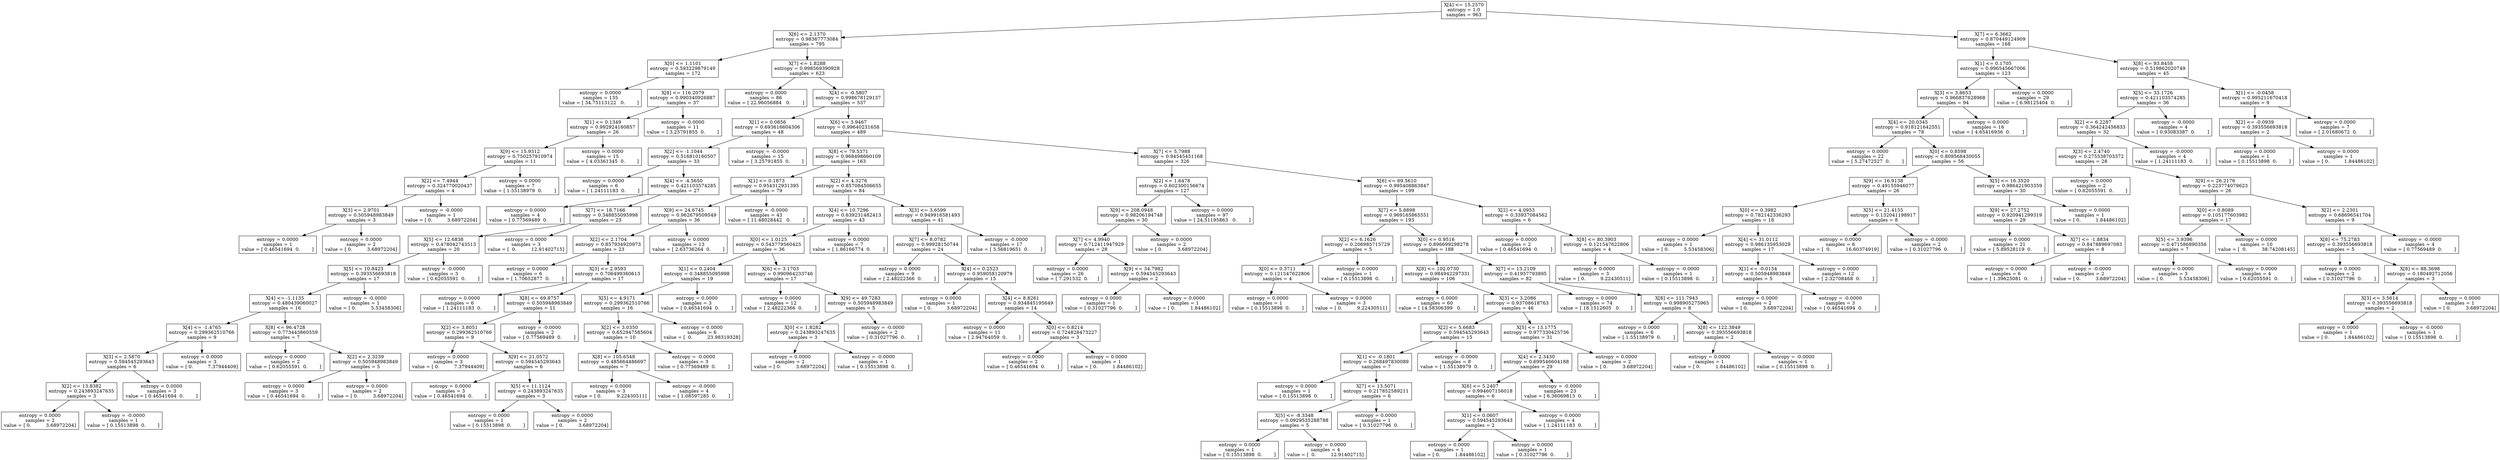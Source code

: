digraph Tree {
0 [label="X[4] <= 15.2570\nentropy = 1.0\nsamples = 963", shape="box"] ;
1 [label="X[6] <= 2.1370\nentropy = 0.98367773084\nsamples = 795", shape="box"] ;
0 -> 1 ;
2 [label="X[0] <= 1.1101\nentropy = 0.593229879149\nsamples = 172", shape="box"] ;
1 -> 2 ;
3 [label="entropy = 0.0000\nsamples = 135\nvalue = [ 34.75113122   0.        ]", shape="box"] ;
2 -> 3 ;
4 [label="X[8] <= 116.2079\nentropy = 0.990340926887\nsamples = 37", shape="box"] ;
2 -> 4 ;
5 [label="X[1] <= 0.1349\nentropy = 0.992924160857\nsamples = 26", shape="box"] ;
4 -> 5 ;
6 [label="X[9] <= 15.9312\nentropy = 0.750257910974\nsamples = 11", shape="box"] ;
5 -> 6 ;
7 [label="X[2] <= 7.4944\nentropy = 0.324770020437\nsamples = 4", shape="box"] ;
6 -> 7 ;
8 [label="X[3] <= 2.9701\nentropy = 0.505948983849\nsamples = 3", shape="box"] ;
7 -> 8 ;
9 [label="entropy = 0.0000\nsamples = 1\nvalue = [ 0.46541694  0.        ]", shape="box"] ;
8 -> 9 ;
10 [label="entropy = 0.0000\nsamples = 2\nvalue = [ 0.          3.68972204]", shape="box"] ;
8 -> 10 ;
11 [label="entropy = -0.0000\nsamples = 1\nvalue = [ 0.          3.68972204]", shape="box"] ;
7 -> 11 ;
12 [label="entropy = 0.0000\nsamples = 7\nvalue = [ 1.55138979  0.        ]", shape="box"] ;
6 -> 12 ;
13 [label="entropy = 0.0000\nsamples = 15\nvalue = [ 4.03361345  0.        ]", shape="box"] ;
5 -> 13 ;
14 [label="entropy = -0.0000\nsamples = 11\nvalue = [ 3.25791855  0.        ]", shape="box"] ;
4 -> 14 ;
15 [label="X[7] <= 1.8288\nentropy = 0.998569390928\nsamples = 623", shape="box"] ;
1 -> 15 ;
16 [label="entropy = 0.0000\nsamples = 86\nvalue = [ 22.96056884   0.        ]", shape="box"] ;
15 -> 16 ;
17 [label="X[4] <= -0.5807\nentropy = 0.998678129137\nsamples = 537", shape="box"] ;
15 -> 17 ;
18 [label="X[1] <= 0.0856\nentropy = 0.693616604306\nsamples = 48", shape="box"] ;
17 -> 18 ;
19 [label="X[2] <= -1.1044\nentropy = 0.516810160507\nsamples = 33", shape="box"] ;
18 -> 19 ;
20 [label="entropy = 0.0000\nsamples = 6\nvalue = [ 1.24111183  0.        ]", shape="box"] ;
19 -> 20 ;
21 [label="X[4] <= -4.5650\nentropy = 0.421103574285\nsamples = 27", shape="box"] ;
19 -> 21 ;
22 [label="entropy = 0.0000\nsamples = 4\nvalue = [ 0.77569489  0.        ]", shape="box"] ;
21 -> 22 ;
23 [label="X[7] <= 18.7166\nentropy = 0.348855095998\nsamples = 23", shape="box"] ;
21 -> 23 ;
24 [label="X[5] <= 12.6838\nentropy = 0.478042743513\nsamples = 20", shape="box"] ;
23 -> 24 ;
25 [label="X[5] <= 10.8423\nentropy = 0.393556693818\nsamples = 17", shape="box"] ;
24 -> 25 ;
26 [label="X[4] <= -1.1135\nentropy = 0.480439060027\nsamples = 16", shape="box"] ;
25 -> 26 ;
27 [label="X[4] <= -1.4765\nentropy = 0.299362510766\nsamples = 9", shape="box"] ;
26 -> 27 ;
28 [label="X[3] <= 2.5870\nentropy = 0.594545293643\nsamples = 6", shape="box"] ;
27 -> 28 ;
29 [label="X[2] <= 13.8382\nentropy = 0.243893247635\nsamples = 3", shape="box"] ;
28 -> 29 ;
30 [label="entropy = 0.0000\nsamples = 2\nvalue = [ 0.          3.68972204]", shape="box"] ;
29 -> 30 ;
31 [label="entropy = -0.0000\nsamples = 1\nvalue = [ 0.15513898  0.        ]", shape="box"] ;
29 -> 31 ;
32 [label="entropy = 0.0000\nsamples = 3\nvalue = [ 0.46541694  0.        ]", shape="box"] ;
28 -> 32 ;
33 [label="entropy = 0.0000\nsamples = 3\nvalue = [ 0.          7.37944409]", shape="box"] ;
27 -> 33 ;
34 [label="X[8] <= 96.4728\nentropy = 0.773443860559\nsamples = 7", shape="box"] ;
26 -> 34 ;
35 [label="entropy = 0.0000\nsamples = 2\nvalue = [ 0.62055591  0.        ]", shape="box"] ;
34 -> 35 ;
36 [label="X[2] <= 2.3239\nentropy = 0.505948983849\nsamples = 5", shape="box"] ;
34 -> 36 ;
37 [label="entropy = 0.0000\nsamples = 3\nvalue = [ 0.46541694  0.        ]", shape="box"] ;
36 -> 37 ;
38 [label="entropy = 0.0000\nsamples = 2\nvalue = [ 0.          3.68972204]", shape="box"] ;
36 -> 38 ;
39 [label="entropy = -0.0000\nsamples = 1\nvalue = [ 0.          5.53458306]", shape="box"] ;
25 -> 39 ;
40 [label="entropy = -0.0000\nsamples = 3\nvalue = [ 0.62055591  0.        ]", shape="box"] ;
24 -> 40 ;
41 [label="entropy = 0.0000\nsamples = 3\nvalue = [  0.          12.91402715]", shape="box"] ;
23 -> 41 ;
42 [label="entropy = -0.0000\nsamples = 15\nvalue = [ 3.25791855  0.        ]", shape="box"] ;
18 -> 42 ;
43 [label="X[6] <= 3.9467\nentropy = 0.99640231658\nsamples = 489", shape="box"] ;
17 -> 43 ;
44 [label="X[8] <= 79.5371\nentropy = 0.968498660109\nsamples = 163", shape="box"] ;
43 -> 44 ;
45 [label="X[1] <= 0.1873\nentropy = 0.954312931395\nsamples = 79", shape="box"] ;
44 -> 45 ;
46 [label="X[9] <= 24.6745\nentropy = 0.962679509549\nsamples = 36", shape="box"] ;
45 -> 46 ;
47 [label="X[2] <= 2.1704\nentropy = 0.857934920973\nsamples = 23", shape="box"] ;
46 -> 47 ;
48 [label="entropy = 0.0000\nsamples = 6\nvalue = [ 1.70652877  0.        ]", shape="box"] ;
47 -> 48 ;
49 [label="X[3] <= 2.9593\nentropy = 0.706499360613\nsamples = 17", shape="box"] ;
47 -> 49 ;
50 [label="entropy = 0.0000\nsamples = 6\nvalue = [ 1.24111183  0.        ]", shape="box"] ;
49 -> 50 ;
51 [label="X[8] <= 69.8757\nentropy = 0.505948983849\nsamples = 11", shape="box"] ;
49 -> 51 ;
52 [label="X[2] <= 3.8051\nentropy = 0.299362510766\nsamples = 9", shape="box"] ;
51 -> 52 ;
53 [label="entropy = 0.0000\nsamples = 3\nvalue = [ 0.          7.37944409]", shape="box"] ;
52 -> 53 ;
54 [label="X[9] <= 21.0572\nentropy = 0.594545293643\nsamples = 6", shape="box"] ;
52 -> 54 ;
55 [label="entropy = 0.0000\nsamples = 3\nvalue = [ 0.46541694  0.        ]", shape="box"] ;
54 -> 55 ;
56 [label="X[5] <= 11.1124\nentropy = 0.243893247635\nsamples = 3", shape="box"] ;
54 -> 56 ;
57 [label="entropy = 0.0000\nsamples = 1\nvalue = [ 0.15513898  0.        ]", shape="box"] ;
56 -> 57 ;
58 [label="entropy = 0.0000\nsamples = 2\nvalue = [ 0.          3.68972204]", shape="box"] ;
56 -> 58 ;
59 [label="entropy = -0.0000\nsamples = 2\nvalue = [ 0.77569489  0.        ]", shape="box"] ;
51 -> 59 ;
60 [label="entropy = 0.0000\nsamples = 13\nvalue = [ 2.63736264  0.        ]", shape="box"] ;
46 -> 60 ;
61 [label="entropy = -0.0000\nsamples = 43\nvalue = [ 11.48028442   0.        ]", shape="box"] ;
45 -> 61 ;
62 [label="X[2] <= 4.3276\nentropy = 0.857084506655\nsamples = 84", shape="box"] ;
44 -> 62 ;
63 [label="X[4] <= 10.7296\nentropy = 0.639231482413\nsamples = 43", shape="box"] ;
62 -> 63 ;
64 [label="X[0] <= 1.0125\nentropy = 0.543779560425\nsamples = 36", shape="box"] ;
63 -> 64 ;
65 [label="X[1] <= 0.2404\nentropy = 0.348855095998\nsamples = 19", shape="box"] ;
64 -> 65 ;
66 [label="X[5] <= 4.9171\nentropy = 0.299362510766\nsamples = 16", shape="box"] ;
65 -> 66 ;
67 [label="X[2] <= 3.0350\nentropy = 0.652947585604\nsamples = 10", shape="box"] ;
66 -> 67 ;
68 [label="X[8] <= 105.6548\nentropy = 0.485664486697\nsamples = 7", shape="box"] ;
67 -> 68 ;
69 [label="entropy = 0.0000\nsamples = 3\nvalue = [ 0.          9.22430511]", shape="box"] ;
68 -> 69 ;
70 [label="entropy = -0.0000\nsamples = 4\nvalue = [ 1.08597285  0.        ]", shape="box"] ;
68 -> 70 ;
71 [label="entropy = -0.0000\nsamples = 3\nvalue = [ 0.77569489  0.        ]", shape="box"] ;
67 -> 71 ;
72 [label="entropy = 0.0000\nsamples = 6\nvalue = [  0.          23.98319328]", shape="box"] ;
66 -> 72 ;
73 [label="entropy = 0.0000\nsamples = 3\nvalue = [ 0.46541694  0.        ]", shape="box"] ;
65 -> 73 ;
74 [label="X[6] <= 3.1703\nentropy = 0.990964233746\nsamples = 17", shape="box"] ;
64 -> 74 ;
75 [label="entropy = 0.0000\nsamples = 12\nvalue = [ 2.48222366  0.        ]", shape="box"] ;
74 -> 75 ;
76 [label="X[9] <= 49.7283\nentropy = 0.505948983849\nsamples = 5", shape="box"] ;
74 -> 76 ;
77 [label="X[0] <= 1.8282\nentropy = 0.243893247635\nsamples = 3", shape="box"] ;
76 -> 77 ;
78 [label="entropy = 0.0000\nsamples = 2\nvalue = [ 0.          3.68972204]", shape="box"] ;
77 -> 78 ;
79 [label="entropy = -0.0000\nsamples = 1\nvalue = [ 0.15513898  0.        ]", shape="box"] ;
77 -> 79 ;
80 [label="entropy = -0.0000\nsamples = 2\nvalue = [ 0.31027796  0.        ]", shape="box"] ;
76 -> 80 ;
81 [label="entropy = 0.0000\nsamples = 7\nvalue = [ 1.86166774  0.        ]", shape="box"] ;
63 -> 81 ;
82 [label="X[3] <= 3.6599\nentropy = 0.949916581493\nsamples = 41", shape="box"] ;
62 -> 82 ;
83 [label="X[7] <= 8.0782\nentropy = 0.99928150744\nsamples = 24", shape="box"] ;
82 -> 83 ;
84 [label="entropy = 0.0000\nsamples = 9\nvalue = [ 2.48222366  0.        ]", shape="box"] ;
83 -> 84 ;
85 [label="X[4] <= 0.2523\nentropy = 0.959058120979\nsamples = 15", shape="box"] ;
83 -> 85 ;
86 [label="entropy = 0.0000\nsamples = 1\nvalue = [ 0.          3.68972204]", shape="box"] ;
85 -> 86 ;
87 [label="X[4] <= 8.8261\nentropy = 0.934845195649\nsamples = 14", shape="box"] ;
85 -> 87 ;
88 [label="entropy = 0.0000\nsamples = 11\nvalue = [ 2.94764059  0.        ]", shape="box"] ;
87 -> 88 ;
89 [label="X[0] <= 0.8214\nentropy = 0.724828473227\nsamples = 3", shape="box"] ;
87 -> 89 ;
90 [label="entropy = 0.0000\nsamples = 2\nvalue = [ 0.46541694  0.        ]", shape="box"] ;
89 -> 90 ;
91 [label="entropy = 0.0000\nsamples = 1\nvalue = [ 0.          1.84486102]", shape="box"] ;
89 -> 91 ;
92 [label="entropy = -0.0000\nsamples = 17\nvalue = [ 3.56819651  0.        ]", shape="box"] ;
82 -> 92 ;
93 [label="X[7] <= 5.7988\nentropy = 0.94545451168\nsamples = 326", shape="box"] ;
43 -> 93 ;
94 [label="X[2] <= 1.6478\nentropy = 0.602300156674\nsamples = 127", shape="box"] ;
93 -> 94 ;
95 [label="X[9] <= 208.0948\nentropy = 0.98206194748\nsamples = 30", shape="box"] ;
94 -> 95 ;
96 [label="X[7] <= 4.9940\nentropy = 0.712411947929\nsamples = 28", shape="box"] ;
95 -> 96 ;
97 [label="entropy = 0.0000\nsamples = 26\nvalue = [ 7.291532  0.      ]", shape="box"] ;
96 -> 97 ;
98 [label="X[9] <= 34.7982\nentropy = 0.594545293643\nsamples = 2", shape="box"] ;
96 -> 98 ;
99 [label="entropy = 0.0000\nsamples = 1\nvalue = [ 0.31027796  0.        ]", shape="box"] ;
98 -> 99 ;
100 [label="entropy = 0.0000\nsamples = 1\nvalue = [ 0.          1.84486102]", shape="box"] ;
98 -> 100 ;
101 [label="entropy = 0.0000\nsamples = 2\nvalue = [ 0.          3.68972204]", shape="box"] ;
95 -> 101 ;
102 [label="entropy = 0.0000\nsamples = 97\nvalue = [ 24.51195863   0.        ]", shape="box"] ;
94 -> 102 ;
103 [label="X[6] <= 69.5610\nentropy = 0.995408863847\nsamples = 199", shape="box"] ;
93 -> 103 ;
104 [label="X[7] <= 5.8898\nentropy = 0.969165865551\nsamples = 193", shape="box"] ;
103 -> 104 ;
105 [label="X[2] <= 6.1626\nentropy = 0.206985715729\nsamples = 5", shape="box"] ;
104 -> 105 ;
106 [label="X[0] <= 0.3711\nentropy = 0.121547622806\nsamples = 4", shape="box"] ;
105 -> 106 ;
107 [label="entropy = 0.0000\nsamples = 1\nvalue = [ 0.15513898  0.        ]", shape="box"] ;
106 -> 107 ;
108 [label="entropy = 0.0000\nsamples = 3\nvalue = [ 0.          9.22430511]", shape="box"] ;
106 -> 108 ;
109 [label="entropy = 0.0000\nsamples = 1\nvalue = [ 0.15513898  0.        ]", shape="box"] ;
105 -> 109 ;
110 [label="X[0] <= 0.9516\nentropy = 0.896699298278\nsamples = 188", shape="box"] ;
104 -> 110 ;
111 [label="X[8] <= 102.0730\nentropy = 0.984942297331\nsamples = 106", shape="box"] ;
110 -> 111 ;
112 [label="entropy = 0.0000\nsamples = 60\nvalue = [ 14.58306399   0.        ]", shape="box"] ;
111 -> 112 ;
113 [label="X[3] <= 3.2086\nentropy = 0.93708618763\nsamples = 46", shape="box"] ;
111 -> 113 ;
114 [label="X[2] <= 5.6683\nentropy = 0.594545293643\nsamples = 15", shape="box"] ;
113 -> 114 ;
115 [label="X[1] <= -0.1801\nentropy = 0.268497830089\nsamples = 7", shape="box"] ;
114 -> 115 ;
116 [label="entropy = 0.0000\nsamples = 1\nvalue = [ 0.15513898  0.        ]", shape="box"] ;
115 -> 116 ;
117 [label="X[7] <= 13.5071\nentropy = 0.217852589211\nsamples = 6", shape="box"] ;
115 -> 117 ;
118 [label="X[5] <= -8.3348\nentropy = 0.0929535288788\nsamples = 5", shape="box"] ;
117 -> 118 ;
119 [label="entropy = 0.0000\nsamples = 1\nvalue = [ 0.15513898  0.        ]", shape="box"] ;
118 -> 119 ;
120 [label="entropy = 0.0000\nsamples = 4\nvalue = [  0.          12.91402715]", shape="box"] ;
118 -> 120 ;
121 [label="entropy = 0.0000\nsamples = 1\nvalue = [ 0.31027796  0.        ]", shape="box"] ;
117 -> 121 ;
122 [label="entropy = -0.0000\nsamples = 8\nvalue = [ 1.55138979  0.        ]", shape="box"] ;
114 -> 122 ;
123 [label="X[5] <= 13.1775\nentropy = 0.977330425736\nsamples = 31", shape="box"] ;
113 -> 123 ;
124 [label="X[4] <= 2.3430\nentropy = 0.699546604188\nsamples = 29", shape="box"] ;
123 -> 124 ;
125 [label="X[6] <= 5.2407\nentropy = 0.994607156018\nsamples = 6", shape="box"] ;
124 -> 125 ;
126 [label="X[1] <= 0.0607\nentropy = 0.594545293643\nsamples = 2", shape="box"] ;
125 -> 126 ;
127 [label="entropy = 0.0000\nsamples = 1\nvalue = [ 0.          1.84486102]", shape="box"] ;
126 -> 127 ;
128 [label="entropy = 0.0000\nsamples = 1\nvalue = [ 0.31027796  0.        ]", shape="box"] ;
126 -> 128 ;
129 [label="entropy = 0.0000\nsamples = 4\nvalue = [ 1.24111183  0.        ]", shape="box"] ;
125 -> 129 ;
130 [label="entropy = -0.0000\nsamples = 23\nvalue = [ 6.36069813  0.        ]", shape="box"] ;
124 -> 130 ;
131 [label="entropy = 0.0000\nsamples = 2\nvalue = [ 0.          3.68972204]", shape="box"] ;
123 -> 131 ;
132 [label="X[7] <= 13.2109\nentropy = 0.41957793895\nsamples = 82", shape="box"] ;
110 -> 132 ;
133 [label="entropy = 0.0000\nsamples = 74\nvalue = [ 18.1512605   0.       ]", shape="box"] ;
132 -> 133 ;
134 [label="X[8] <= 111.7943\nentropy = 0.998905275965\nsamples = 8", shape="box"] ;
132 -> 134 ;
135 [label="entropy = 0.0000\nsamples = 6\nvalue = [ 1.55138979  0.        ]", shape="box"] ;
134 -> 135 ;
136 [label="X[8] <= 122.3849\nentropy = 0.393556693818\nsamples = 2", shape="box"] ;
134 -> 136 ;
137 [label="entropy = 0.0000\nsamples = 1\nvalue = [ 0.          1.84486102]", shape="box"] ;
136 -> 137 ;
138 [label="entropy = -0.0000\nsamples = 1\nvalue = [ 0.15513898  0.        ]", shape="box"] ;
136 -> 138 ;
139 [label="X[2] <= 4.0953\nentropy = 0.33937084562\nsamples = 6", shape="box"] ;
103 -> 139 ;
140 [label="entropy = 0.0000\nsamples = 2\nvalue = [ 0.46541694  0.        ]", shape="box"] ;
139 -> 140 ;
141 [label="X[8] <= 80.3903\nentropy = 0.121547622806\nsamples = 4", shape="box"] ;
139 -> 141 ;
142 [label="entropy = 0.0000\nsamples = 3\nvalue = [ 0.          9.22430511]", shape="box"] ;
141 -> 142 ;
143 [label="entropy = -0.0000\nsamples = 1\nvalue = [ 0.15513898  0.        ]", shape="box"] ;
141 -> 143 ;
144 [label="X[7] <= 6.3662\nentropy = 0.870449124909\nsamples = 168", shape="box"] ;
0 -> 144 ;
145 [label="X[1] <= 0.1705\nentropy = 0.996545667006\nsamples = 123", shape="box"] ;
144 -> 145 ;
146 [label="X[3] <= 3.8653\nentropy = 0.966837628968\nsamples = 94", shape="box"] ;
145 -> 146 ;
147 [label="X[4] <= 20.0345\nentropy = 0.918121642551\nsamples = 78", shape="box"] ;
146 -> 147 ;
148 [label="entropy = 0.0000\nsamples = 22\nvalue = [ 5.27472527  0.        ]", shape="box"] ;
147 -> 148 ;
149 [label="X[0] <= 0.8598\nentropy = 0.809568430055\nsamples = 56", shape="box"] ;
147 -> 149 ;
150 [label="X[9] <= 16.9138\nentropy = 0.49155946077\nsamples = 26", shape="box"] ;
149 -> 150 ;
151 [label="X[0] <= 0.3982\nentropy = 0.782142336293\nsamples = 18", shape="box"] ;
150 -> 151 ;
152 [label="entropy = 0.0000\nsamples = 1\nvalue = [ 0.          5.53458306]", shape="box"] ;
151 -> 152 ;
153 [label="X[4] <= 31.0112\nentropy = 0.986135953029\nsamples = 17", shape="box"] ;
151 -> 153 ;
154 [label="X[1] <= -0.0154\nentropy = 0.505948983849\nsamples = 5", shape="box"] ;
153 -> 154 ;
155 [label="entropy = 0.0000\nsamples = 2\nvalue = [ 0.          3.68972204]", shape="box"] ;
154 -> 155 ;
156 [label="entropy = -0.0000\nsamples = 3\nvalue = [ 0.46541694  0.        ]", shape="box"] ;
154 -> 156 ;
157 [label="entropy = 0.0000\nsamples = 12\nvalue = [ 2.32708468  0.        ]", shape="box"] ;
153 -> 157 ;
158 [label="X[5] <= 21.4155\nentropy = 0.132041198917\nsamples = 8", shape="box"] ;
150 -> 158 ;
159 [label="entropy = 0.0000\nsamples = 6\nvalue = [  0.          16.60374919]", shape="box"] ;
158 -> 159 ;
160 [label="entropy = -0.0000\nsamples = 2\nvalue = [ 0.31027796  0.        ]", shape="box"] ;
158 -> 160 ;
161 [label="X[5] <= 16.3520\nentropy = 0.986421903359\nsamples = 30", shape="box"] ;
149 -> 161 ;
162 [label="X[9] <= 27.2752\nentropy = 0.920941299319\nsamples = 29", shape="box"] ;
161 -> 162 ;
163 [label="entropy = 0.0000\nsamples = 21\nvalue = [ 5.89528119  0.        ]", shape="box"] ;
162 -> 163 ;
164 [label="X[7] <= -1.8834\nentropy = 0.847889697083\nsamples = 8", shape="box"] ;
162 -> 164 ;
165 [label="entropy = 0.0000\nsamples = 6\nvalue = [ 1.39625081  0.        ]", shape="box"] ;
164 -> 165 ;
166 [label="entropy = -0.0000\nsamples = 2\nvalue = [ 0.          3.68972204]", shape="box"] ;
164 -> 166 ;
167 [label="entropy = 0.0000\nsamples = 1\nvalue = [ 0.          1.84486102]", shape="box"] ;
161 -> 167 ;
168 [label="entropy = 0.0000\nsamples = 16\nvalue = [ 4.65416936  0.        ]", shape="box"] ;
146 -> 168 ;
169 [label="entropy = 0.0000\nsamples = 29\nvalue = [ 6.98125404  0.        ]", shape="box"] ;
145 -> 169 ;
170 [label="X[8] <= 93.8458\nentropy = 0.519862020749\nsamples = 45", shape="box"] ;
144 -> 170 ;
171 [label="X[5] <= 33.1726\nentropy = 0.421103574285\nsamples = 36", shape="box"] ;
170 -> 171 ;
172 [label="X[2] <= 6.2287\nentropy = 0.364242456833\nsamples = 32", shape="box"] ;
171 -> 172 ;
173 [label="X[3] <= 2.4740\nentropy = 0.275538703372\nsamples = 28", shape="box"] ;
172 -> 173 ;
174 [label="entropy = 0.0000\nsamples = 2\nvalue = [ 0.62055591  0.        ]", shape="box"] ;
173 -> 174 ;
175 [label="X[9] <= 26.2176\nentropy = 0.223774079623\nsamples = 26", shape="box"] ;
173 -> 175 ;
176 [label="X[0] <= 0.8089\nentropy = 0.105177603982\nsamples = 17", shape="box"] ;
175 -> 176 ;
177 [label="X[5] <= 3.9396\nentropy = 0.471586890356\nsamples = 7", shape="box"] ;
176 -> 177 ;
178 [label="entropy = 0.0000\nsamples = 3\nvalue = [ 0.          5.53458306]", shape="box"] ;
177 -> 178 ;
179 [label="entropy = 0.0000\nsamples = 4\nvalue = [ 0.62055591  0.        ]", shape="box"] ;
177 -> 179 ;
180 [label="entropy = 0.0000\nsamples = 10\nvalue = [  0.          38.74208145]", shape="box"] ;
176 -> 180 ;
181 [label="X[2] <= 2.2301\nentropy = 0.68696541704\nsamples = 9", shape="box"] ;
175 -> 181 ;
182 [label="X[8] <= 75.2783\nentropy = 0.393556693818\nsamples = 5", shape="box"] ;
181 -> 182 ;
183 [label="entropy = 0.0000\nsamples = 2\nvalue = [ 0.31027796  0.        ]", shape="box"] ;
182 -> 183 ;
184 [label="X[8] <= 88.3698\nentropy = 0.180492712056\nsamples = 3", shape="box"] ;
182 -> 184 ;
185 [label="X[3] <= 3.5614\nentropy = 0.393556693818\nsamples = 2", shape="box"] ;
184 -> 185 ;
186 [label="entropy = 0.0000\nsamples = 1\nvalue = [ 0.          1.84486102]", shape="box"] ;
185 -> 186 ;
187 [label="entropy = -0.0000\nsamples = 1\nvalue = [ 0.15513898  0.        ]", shape="box"] ;
185 -> 187 ;
188 [label="entropy = 0.0000\nsamples = 1\nvalue = [ 0.          3.68972204]", shape="box"] ;
184 -> 188 ;
189 [label="entropy = -0.0000\nsamples = 4\nvalue = [ 0.77569489  0.        ]", shape="box"] ;
181 -> 189 ;
190 [label="entropy = -0.0000\nsamples = 4\nvalue = [ 1.24111183  0.        ]", shape="box"] ;
172 -> 190 ;
191 [label="entropy = -0.0000\nsamples = 4\nvalue = [ 0.93083387  0.        ]", shape="box"] ;
171 -> 191 ;
192 [label="X[1] <= -0.0458\nentropy = 0.995211670418\nsamples = 9", shape="box"] ;
170 -> 192 ;
193 [label="X[2] <= -0.0939\nentropy = 0.393556693818\nsamples = 2", shape="box"] ;
192 -> 193 ;
194 [label="entropy = 0.0000\nsamples = 1\nvalue = [ 0.15513898  0.        ]", shape="box"] ;
193 -> 194 ;
195 [label="entropy = 0.0000\nsamples = 1\nvalue = [ 0.          1.84486102]", shape="box"] ;
193 -> 195 ;
196 [label="entropy = 0.0000\nsamples = 7\nvalue = [ 2.01680672  0.        ]", shape="box"] ;
192 -> 196 ;
}
